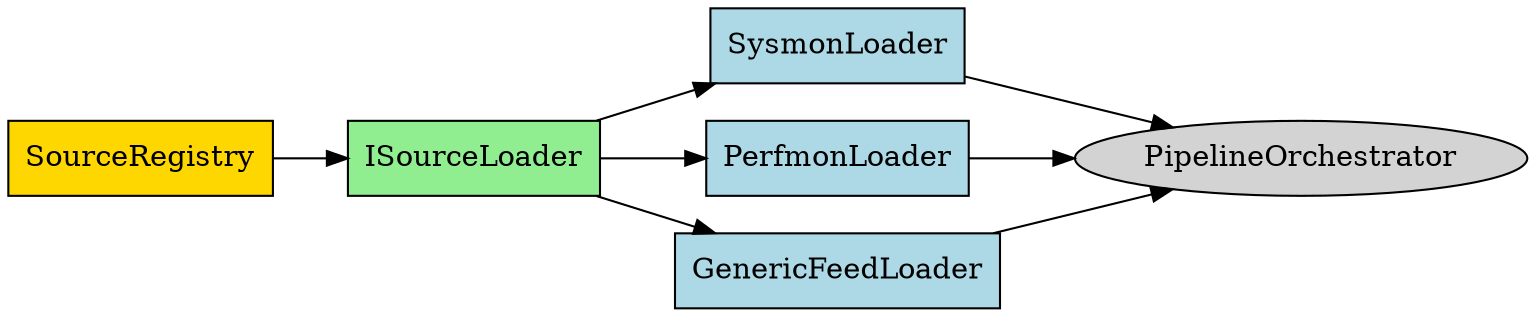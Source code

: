 digraph loaders {
    rankdir=LR;

    ISourceLoader       [shape=box, style=filled, fillcolor=lightgreen];
    SysmonLoader        [shape=box, style=filled, fillcolor=lightblue];
    PerfmonLoader       [shape=box, style=filled, fillcolor=lightblue];
    GenericFeedLoader   [shape=box, style=filled, fillcolor=lightblue];
    SourceRegistry      [shape=box, style=filled, fillcolor=gold];
    PipelineOrchestrator[shape=ellipse, style=filled, fillcolor=lightgrey];

    ISourceLoader -> SysmonLoader;
    ISourceLoader -> PerfmonLoader;
    ISourceLoader -> GenericFeedLoader;
    SourceRegistry -> ISourceLoader;
    SysmonLoader -> PipelineOrchestrator;
    PerfmonLoader -> PipelineOrchestrator;
    GenericFeedLoader -> PipelineOrchestrator;
}